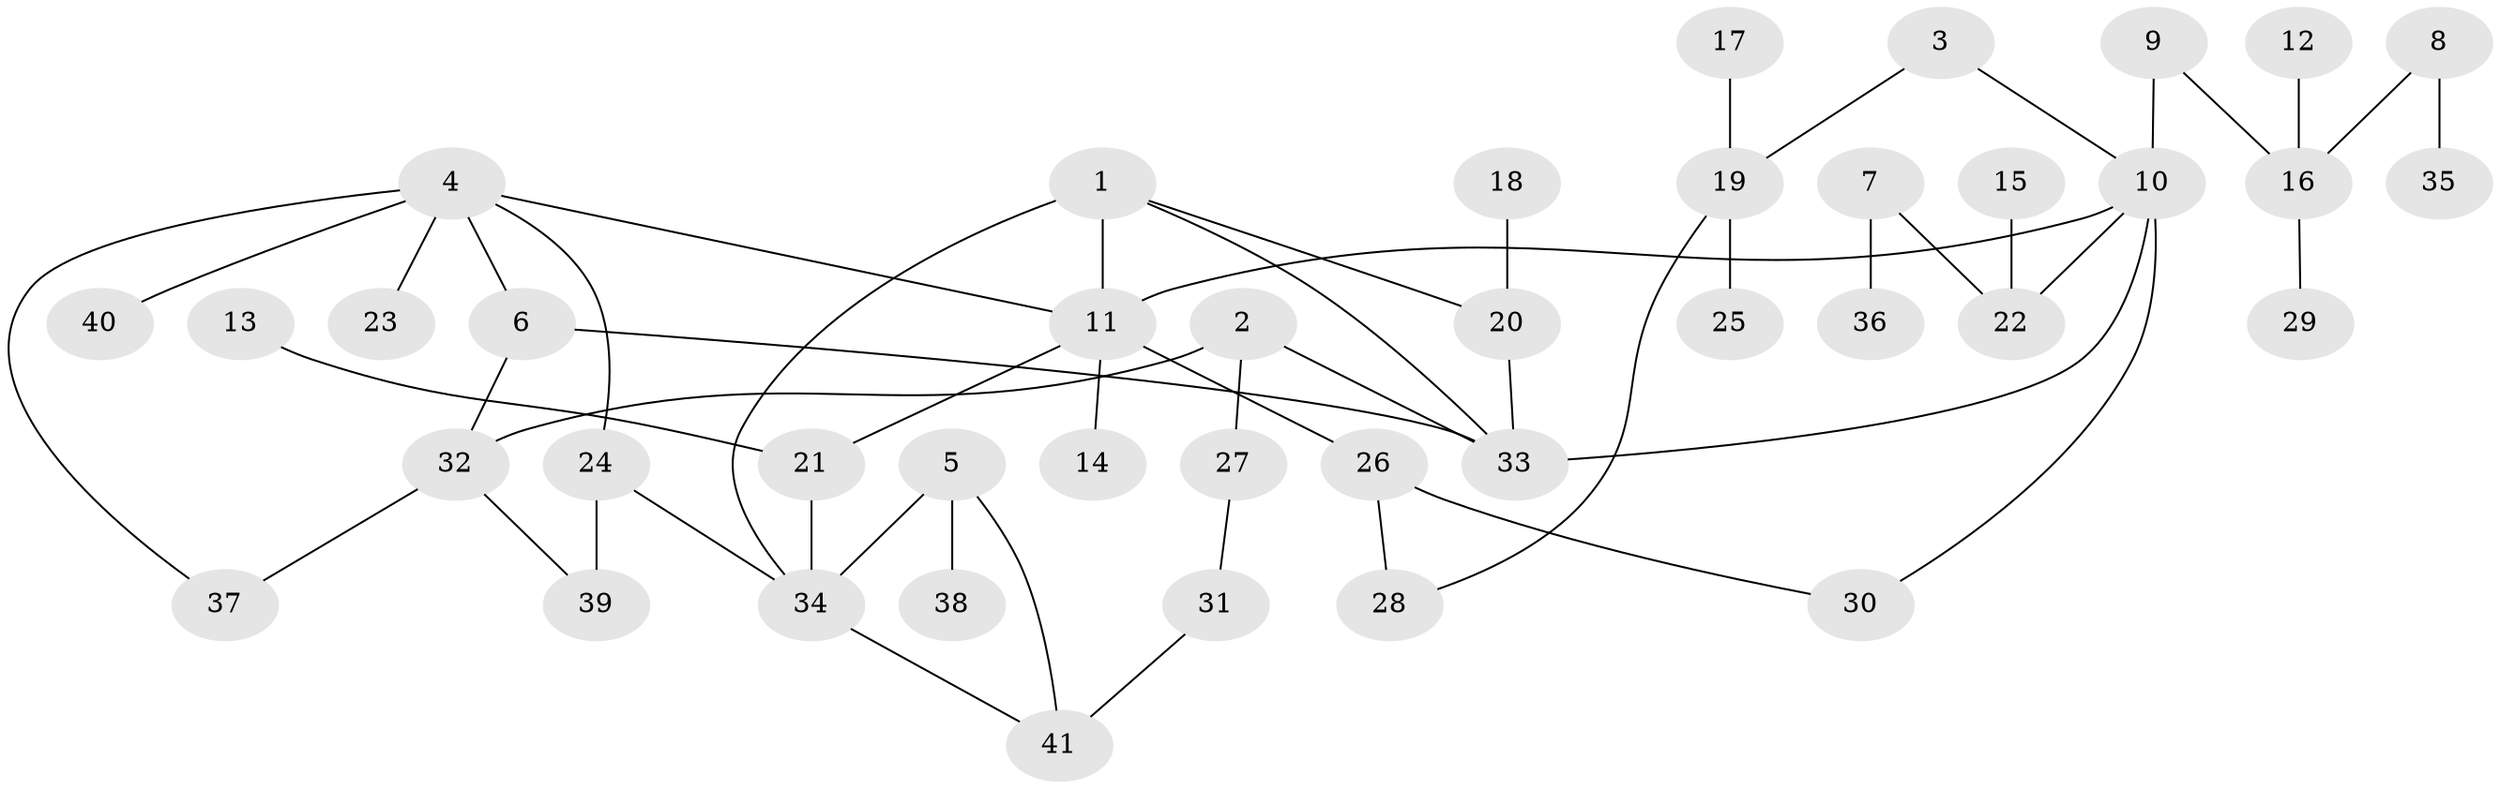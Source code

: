 // original degree distribution, {6: 0.029411764705882353, 3: 0.17647058823529413, 4: 0.04411764705882353, 7: 0.029411764705882353, 5: 0.058823529411764705, 2: 0.3382352941176471, 1: 0.3235294117647059}
// Generated by graph-tools (version 1.1) at 2025/36/03/04/25 23:36:08]
// undirected, 41 vertices, 52 edges
graph export_dot {
  node [color=gray90,style=filled];
  1;
  2;
  3;
  4;
  5;
  6;
  7;
  8;
  9;
  10;
  11;
  12;
  13;
  14;
  15;
  16;
  17;
  18;
  19;
  20;
  21;
  22;
  23;
  24;
  25;
  26;
  27;
  28;
  29;
  30;
  31;
  32;
  33;
  34;
  35;
  36;
  37;
  38;
  39;
  40;
  41;
  1 -- 11 [weight=2.0];
  1 -- 20 [weight=1.0];
  1 -- 33 [weight=1.0];
  1 -- 34 [weight=1.0];
  2 -- 27 [weight=1.0];
  2 -- 32 [weight=1.0];
  2 -- 33 [weight=1.0];
  3 -- 10 [weight=1.0];
  3 -- 19 [weight=1.0];
  4 -- 6 [weight=1.0];
  4 -- 11 [weight=1.0];
  4 -- 23 [weight=1.0];
  4 -- 24 [weight=1.0];
  4 -- 37 [weight=1.0];
  4 -- 40 [weight=1.0];
  5 -- 34 [weight=1.0];
  5 -- 38 [weight=1.0];
  5 -- 41 [weight=1.0];
  6 -- 32 [weight=1.0];
  6 -- 33 [weight=1.0];
  7 -- 22 [weight=1.0];
  7 -- 36 [weight=1.0];
  8 -- 16 [weight=1.0];
  8 -- 35 [weight=1.0];
  9 -- 10 [weight=1.0];
  9 -- 16 [weight=1.0];
  10 -- 11 [weight=1.0];
  10 -- 22 [weight=1.0];
  10 -- 30 [weight=1.0];
  10 -- 33 [weight=1.0];
  11 -- 14 [weight=1.0];
  11 -- 21 [weight=1.0];
  11 -- 26 [weight=2.0];
  12 -- 16 [weight=1.0];
  13 -- 21 [weight=1.0];
  15 -- 22 [weight=1.0];
  16 -- 29 [weight=1.0];
  17 -- 19 [weight=1.0];
  18 -- 20 [weight=1.0];
  19 -- 25 [weight=1.0];
  19 -- 28 [weight=1.0];
  20 -- 33 [weight=1.0];
  21 -- 34 [weight=1.0];
  24 -- 34 [weight=1.0];
  24 -- 39 [weight=1.0];
  26 -- 28 [weight=1.0];
  26 -- 30 [weight=1.0];
  27 -- 31 [weight=1.0];
  31 -- 41 [weight=1.0];
  32 -- 37 [weight=1.0];
  32 -- 39 [weight=1.0];
  34 -- 41 [weight=1.0];
}
